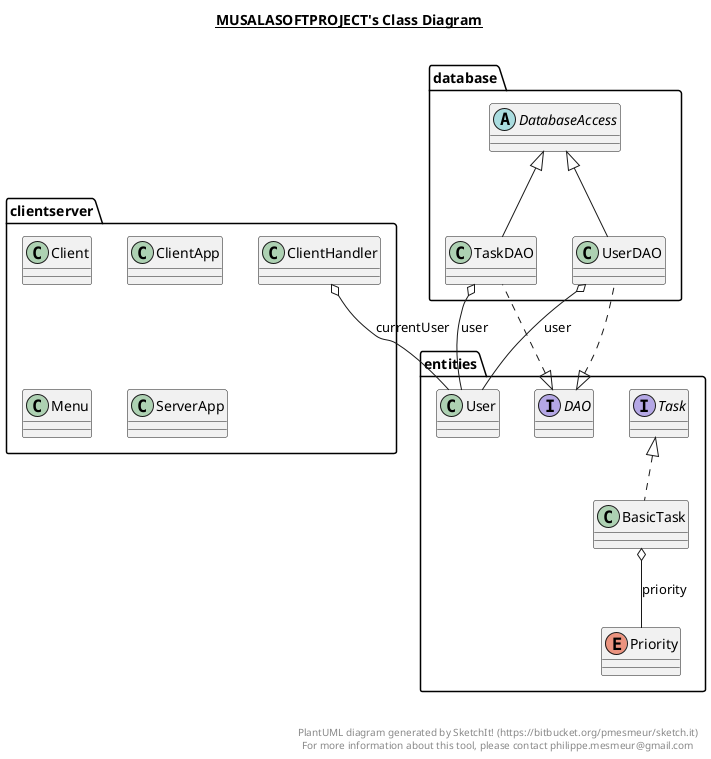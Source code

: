 @startuml

title __MUSALASOFTPROJECT's Class Diagram__\n

  namespace clientserver {
    class clientserver.Client {
    }
  }
  

  namespace clientserver {
    class clientserver.ClientApp {
    }
  }
  

  namespace clientserver {
    class clientserver.ClientHandler {
    }
  }
  

  namespace clientserver {
    class clientserver.Menu {
    }
  }
  

  namespace clientserver {
    class clientserver.ServerApp {
    }
  }
  

  namespace database {
    abstract class database.DatabaseAccess {
    }
  }
  

  namespace database {
    class database.TaskDAO {
    }
  }
  

  namespace database {
    class database.UserDAO {
    }
  }
  

  namespace entities {
    class entities.BasicTask {
    }
  }
  

  namespace entities {
    interface entities.DAO {
    }
  }
  

  namespace entities {
    enum Priority {
    }
  }
  

  namespace entities {
    interface entities.Task {
    }
  }
  

  namespace entities {
    class entities.User {
    }
  }
  

  clientserver.ClientHandler o-- entities.User : currentUser
  database.TaskDAO .up.|> entities.DAO
  database.TaskDAO -up-|> database.DatabaseAccess
  database.TaskDAO o-- entities.User : user
  database.UserDAO .up.|> entities.DAO
  database.UserDAO -up-|> database.DatabaseAccess
  database.UserDAO o-- entities.User : user
  entities.BasicTask .up.|> entities.Task
  entities.BasicTask o-- entities.Priority : priority


right footer


PlantUML diagram generated by SketchIt! (https://bitbucket.org/pmesmeur/sketch.it)
For more information about this tool, please contact philippe.mesmeur@gmail.com
endfooter

@enduml
